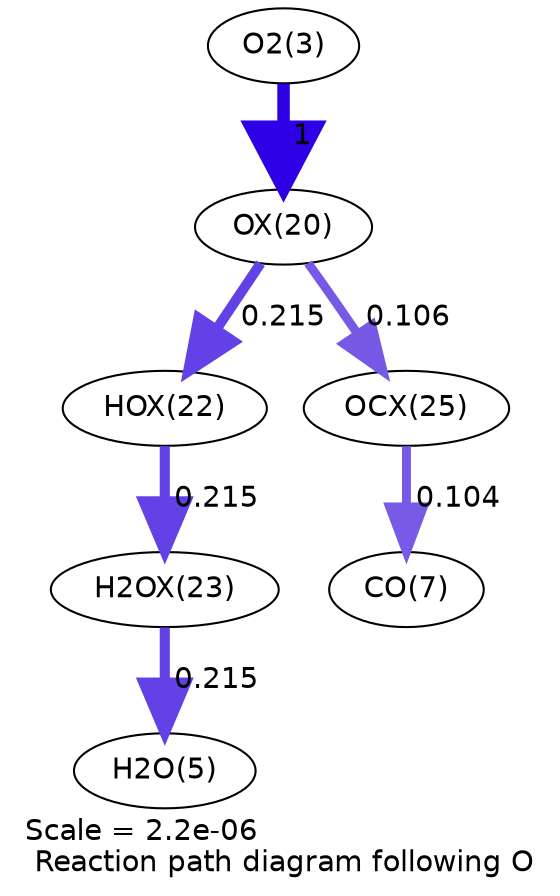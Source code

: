 digraph reaction_paths {
center=1;
s5 -> s62[fontname="Helvetica", penwidth=6, arrowsize=3, color="0.7, 1.5, 0.9"
, label=" 1"];
s62 -> s64[fontname="Helvetica", penwidth=4.84, arrowsize=2.42, color="0.7, 0.715, 0.9"
, label=" 0.215"];
s62 -> s67[fontname="Helvetica", penwidth=4.31, arrowsize=2.15, color="0.7, 0.606, 0.9"
, label=" 0.106"];
s64 -> s65[fontname="Helvetica", penwidth=4.84, arrowsize=2.42, color="0.7, 0.715, 0.9"
, label=" 0.215"];
s65 -> s7[fontname="Helvetica", penwidth=4.84, arrowsize=2.42, color="0.7, 0.715, 0.9"
, label=" 0.215"];
s67 -> s9[fontname="Helvetica", penwidth=4.29, arrowsize=2.15, color="0.7, 0.604, 0.9"
, label=" 0.104"];
s5 [ fontname="Helvetica", label="O2(3)"];
s7 [ fontname="Helvetica", label="H2O(5)"];
s9 [ fontname="Helvetica", label="CO(7)"];
s62 [ fontname="Helvetica", label="OX(20)"];
s64 [ fontname="Helvetica", label="HOX(22)"];
s65 [ fontname="Helvetica", label="H2OX(23)"];
s67 [ fontname="Helvetica", label="OCX(25)"];
 label = "Scale = 2.2e-06\l Reaction path diagram following O";
 fontname = "Helvetica";
}
